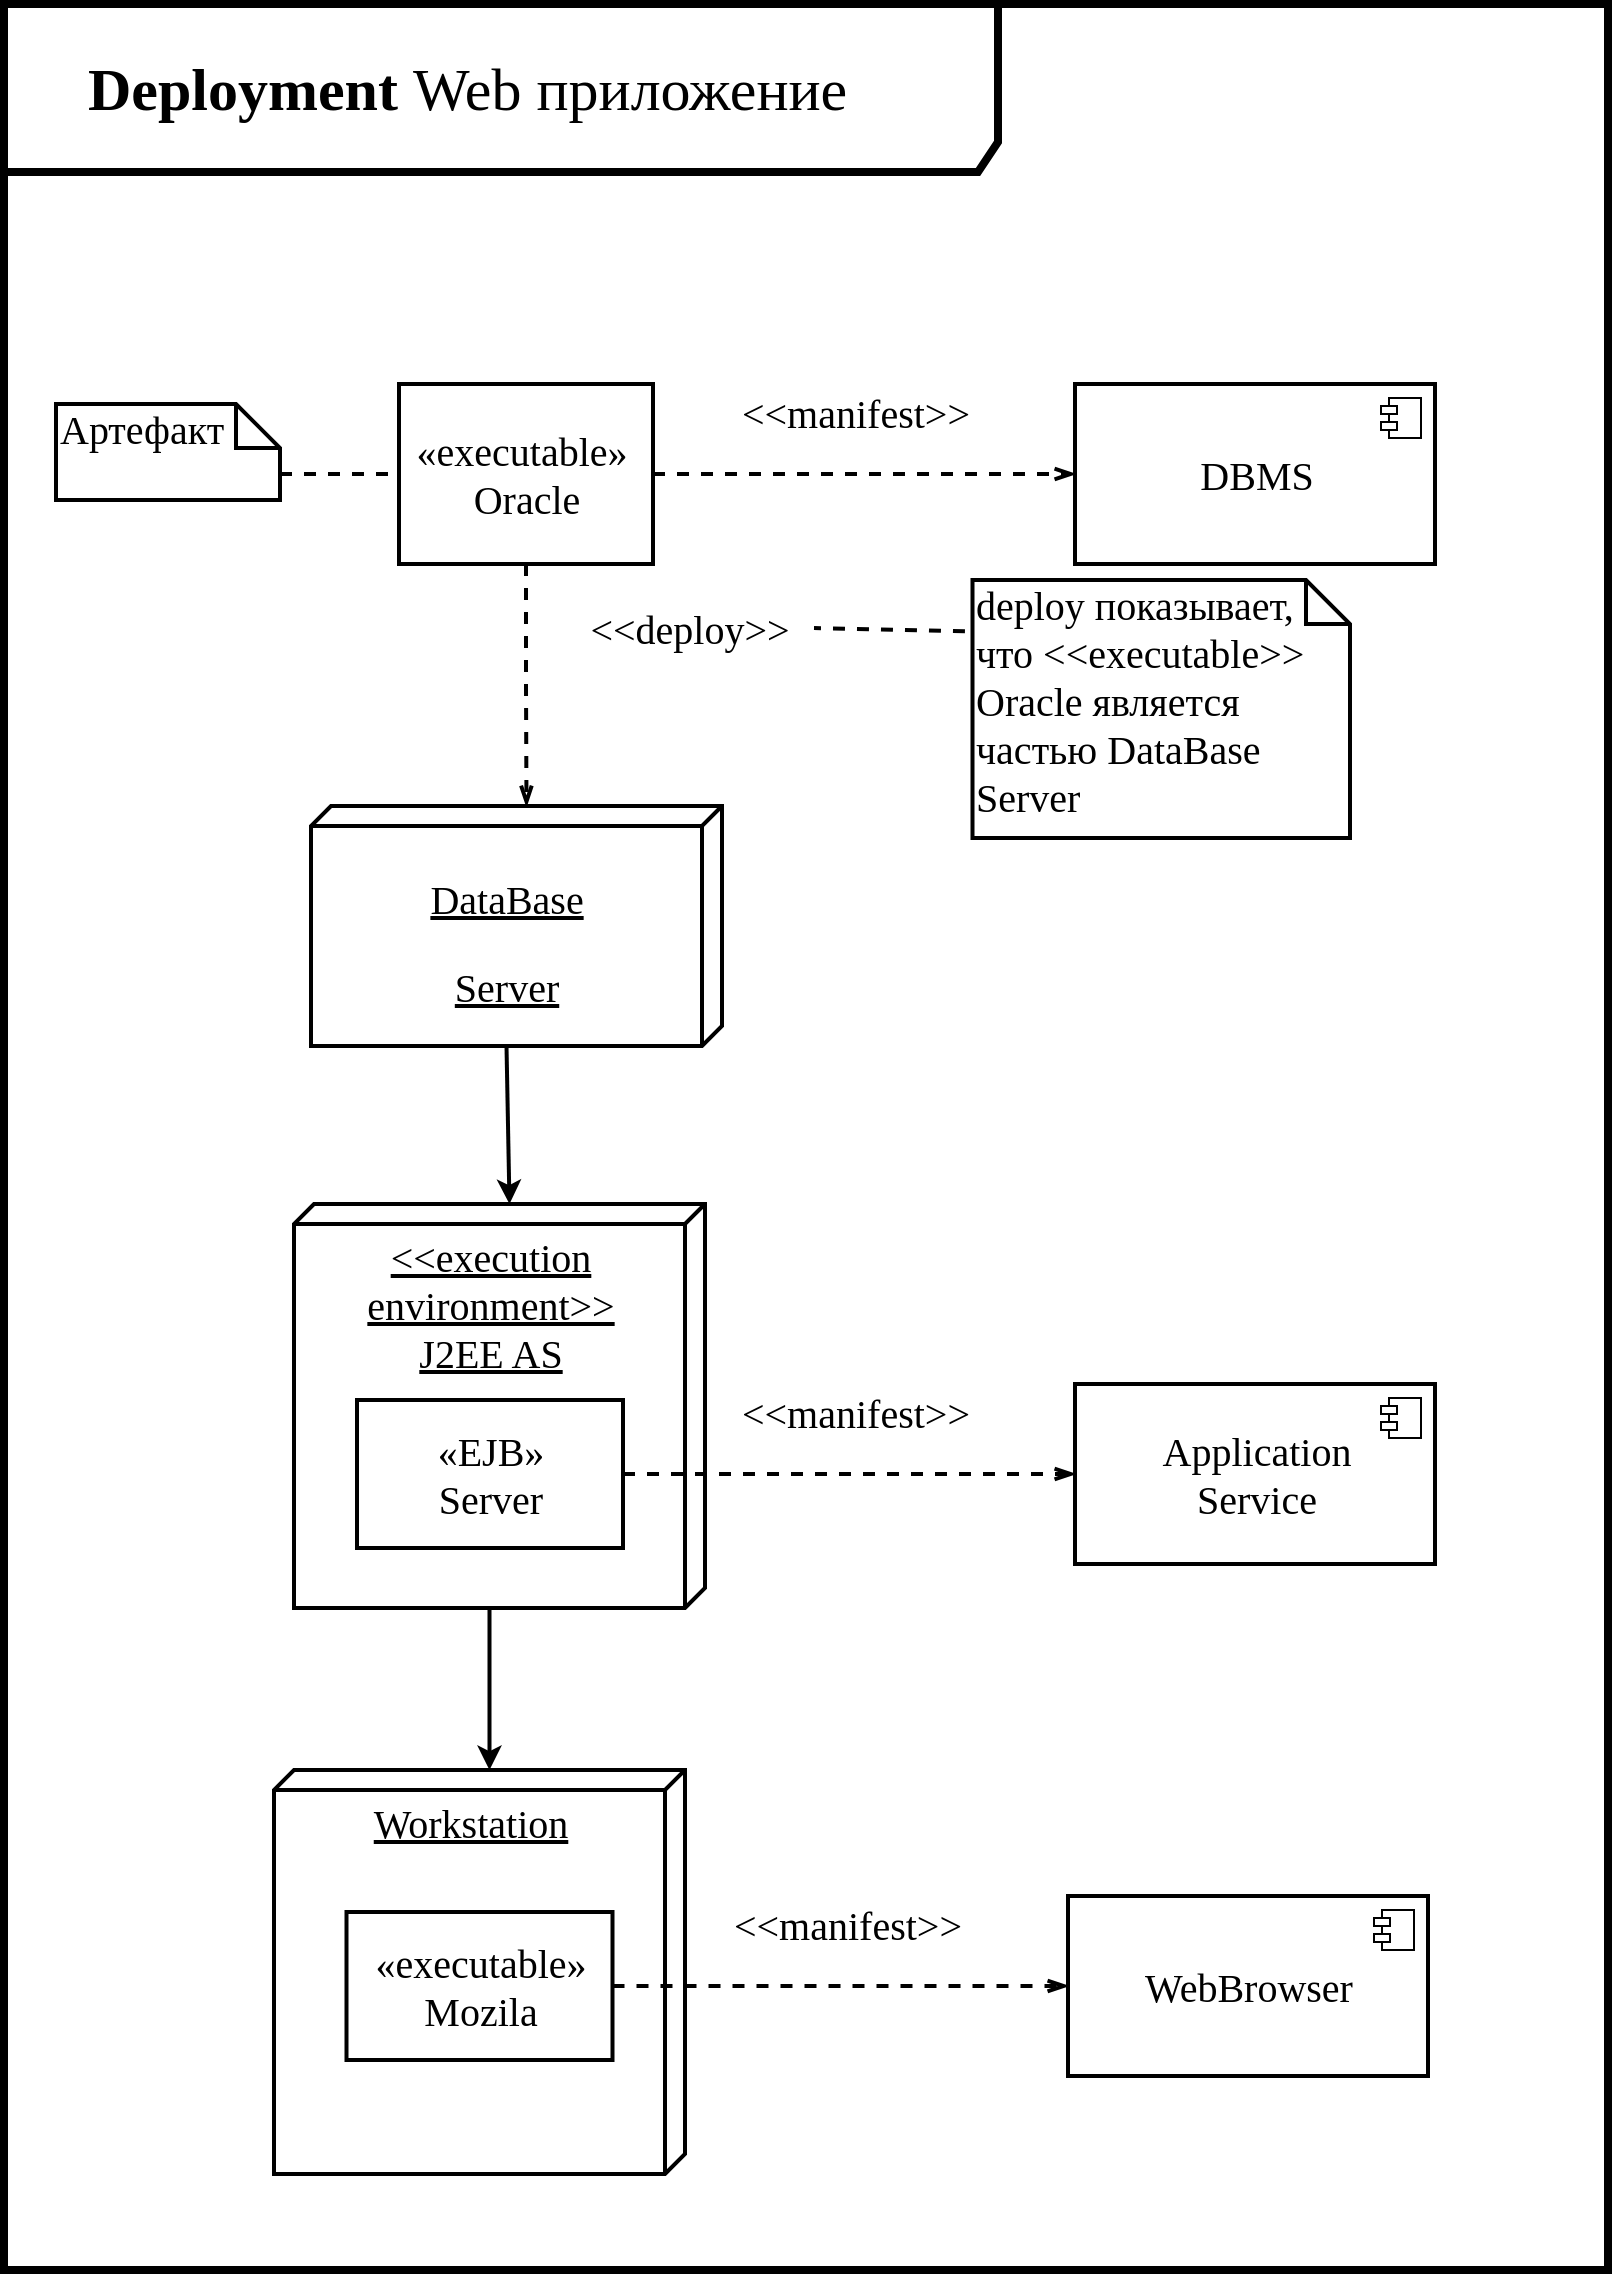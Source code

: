 <mxfile version="13.0.7" type="device"><diagram id="_ahwXB7ezl03Yp3cHy8U" name="Страница 1"><mxGraphModel dx="1102" dy="704" grid="0" gridSize="10" guides="1" tooltips="1" connect="1" arrows="1" fold="1" page="1" pageScale="1" pageWidth="827" pageHeight="1169" background="#ffffff" math="0" shadow="0"><root><mxCell id="0"/><mxCell id="1" parent="0"/><mxCell id="R3CD2-kHNrPEXAs1FuWA-1" value="&lt;blockquote style=&quot;margin: 0 0 0 40px ; border: none ; padding: 0px&quot;&gt;&lt;b&gt;Deployment &lt;/b&gt;Web приложение&lt;/blockquote&gt;" style="shape=umlFrame;whiteSpace=wrap;html=1;fillColor=none;strokeWidth=4;strokeColor=#000000;fontFamily=Times New Roman;fontSize=30;width=497;height=84;fontColor=#000000;align=left;" parent="1" vertex="1"><mxGeometry x="16" y="18" width="802" height="1133" as="geometry"/></mxCell><mxCell id="AUcKueboHtJc7mU2fSVy-2" style="rounded=0;orthogonalLoop=1;jettySize=auto;html=1;exitX=0;exitY=0;exitDx=120;exitDy=107.75;exitPerimeter=0;entryX=0;entryY=0;entryDx=0;entryDy=97.75;entryPerimeter=0;fontFamily=Times New Roman;fontSize=20;fontColor=#000000;labelBackgroundColor=none;strokeColor=#000000;strokeWidth=2;" edge="1" parent="1" source="R3CD2-kHNrPEXAs1FuWA-2" target="R3CD2-kHNrPEXAs1FuWA-15"><mxGeometry relative="1" as="geometry"/></mxCell><mxCell id="R3CD2-kHNrPEXAs1FuWA-2" value="&lt;p&gt;DataBase&lt;/p&gt;&lt;p&gt;Server&lt;/p&gt;" style="verticalAlign=top;align=center;spacingTop=8;spacingLeft=2;spacingRight=12;shape=cube;size=10;direction=south;fontStyle=4;html=1;fillColor=none;strokeColor=#000000;strokeWidth=2;fontFamily=Times New Roman;fontColor=#000000;fontSize=20;" parent="1" vertex="1"><mxGeometry x="169.5" y="419" width="205.5" height="120" as="geometry"/></mxCell><mxCell id="AUcKueboHtJc7mU2fSVy-6" style="edgeStyle=none;rounded=0;orthogonalLoop=1;jettySize=auto;html=1;exitX=0;exitY=0;exitDx=202;exitDy=107.75;exitPerimeter=0;entryX=0;entryY=0;entryDx=0;entryDy=97.75;entryPerimeter=0;labelBackgroundColor=none;strokeColor=#000000;strokeWidth=2;fontFamily=Times New Roman;fontSize=20;fontColor=#000000;" edge="1" parent="1" source="R3CD2-kHNrPEXAs1FuWA-15" target="AUcKueboHtJc7mU2fSVy-4"><mxGeometry relative="1" as="geometry"/></mxCell><mxCell id="R3CD2-kHNrPEXAs1FuWA-15" value="&amp;lt;&amp;lt;execution&lt;br&gt;environment&amp;gt;&amp;gt;&lt;br&gt;J2EE AS" style="verticalAlign=top;align=center;spacingTop=8;spacingLeft=2;spacingRight=12;shape=cube;size=10;direction=south;fontStyle=4;html=1;fillColor=none;strokeColor=#000000;strokeWidth=2;fontFamily=Times New Roman;fontColor=#000000;fontSize=20;" parent="1" vertex="1"><mxGeometry x="161" y="618" width="205.5" height="202" as="geometry"/></mxCell><mxCell id="AUcKueboHtJc7mU2fSVy-4" value="Workstation" style="verticalAlign=top;align=center;spacingTop=8;spacingLeft=2;spacingRight=12;shape=cube;size=10;direction=south;fontStyle=4;html=1;fillColor=none;strokeColor=#000000;strokeWidth=2;fontFamily=Times New Roman;fontColor=#000000;fontSize=20;" vertex="1" parent="1"><mxGeometry x="151" y="901" width="205.5" height="202" as="geometry"/></mxCell><mxCell id="R3CD2-kHNrPEXAs1FuWA-8" style="edgeStyle=orthogonalEdgeStyle;rounded=0;orthogonalLoop=1;jettySize=auto;html=1;exitX=1;exitY=0.5;exitDx=0;exitDy=0;entryX=0;entryY=0.5;entryDx=0;entryDy=0;fontFamily=Times New Roman;fontSize=20;fontColor=#000000;strokeWidth=2;strokeColor=#000000;dashed=1;endArrow=openThin;endFill=0;" parent="1" source="R3CD2-kHNrPEXAs1FuWA-4" target="R3CD2-kHNrPEXAs1FuWA-6" edge="1"><mxGeometry relative="1" as="geometry"/></mxCell><mxCell id="R3CD2-kHNrPEXAs1FuWA-11" style="edgeStyle=orthogonalEdgeStyle;rounded=0;orthogonalLoop=1;jettySize=auto;html=1;exitX=0.5;exitY=1;exitDx=0;exitDy=0;entryX=0;entryY=0;entryDx=0;entryDy=97.75;entryPerimeter=0;dashed=1;endArrow=openThin;endFill=0;strokeColor=#000000;strokeWidth=2;fontFamily=Times New Roman;fontSize=20;fontColor=#000000;" parent="1" source="R3CD2-kHNrPEXAs1FuWA-4" target="R3CD2-kHNrPEXAs1FuWA-2" edge="1"><mxGeometry relative="1" as="geometry"/></mxCell><mxCell id="R3CD2-kHNrPEXAs1FuWA-4" value="«executable»&lt;b&gt;&amp;nbsp;&lt;br&gt;&lt;/b&gt;Oracle" style="html=1;dropTarget=0;strokeColor=#000000;strokeWidth=2;fillColor=none;fontFamily=Times New Roman;fontSize=20;fontColor=#000000;align=center;" parent="1" vertex="1"><mxGeometry x="213.5" y="208" width="127" height="90" as="geometry"/></mxCell><mxCell id="R3CD2-kHNrPEXAs1FuWA-6" value="&lt;div&gt;&lt;span&gt;DBMS&lt;/span&gt;&lt;/div&gt;" style="html=1;dropTarget=0;strokeColor=#000000;strokeWidth=2;fillColor=none;fontFamily=Times New Roman;fontSize=20;fontColor=#000000;align=center;" parent="1" vertex="1"><mxGeometry x="551.5" y="208" width="180" height="90" as="geometry"/></mxCell><mxCell id="R3CD2-kHNrPEXAs1FuWA-7" value="" style="shape=component;jettyWidth=8;jettyHeight=4;fillColor=none;strokeColor=#000000;" parent="R3CD2-kHNrPEXAs1FuWA-6" vertex="1"><mxGeometry x="1" width="20" height="20" relative="1" as="geometry"><mxPoint x="-27" y="7" as="offset"/></mxGeometry></mxCell><mxCell id="R3CD2-kHNrPEXAs1FuWA-9" value="&amp;lt;&amp;lt;manifest&amp;gt;&amp;gt;" style="text;html=1;strokeColor=none;fillColor=none;align=center;verticalAlign=middle;whiteSpace=wrap;rounded=0;strokeWidth=2;fontFamily=Times New Roman;fontSize=20;fontColor=#000000;" parent="1" vertex="1"><mxGeometry x="379.75" y="212" width="124" height="20" as="geometry"/></mxCell><mxCell id="R3CD2-kHNrPEXAs1FuWA-16" value="&amp;lt;&amp;lt;deploy&amp;gt;&amp;gt;" style="text;html=1;strokeColor=none;fillColor=none;align=center;verticalAlign=middle;whiteSpace=wrap;rounded=0;strokeWidth=2;fontFamily=Times New Roman;fontSize=20;fontColor=#000000;" parent="1" vertex="1"><mxGeometry x="297" y="320" width="124" height="20" as="geometry"/></mxCell><mxCell id="R3CD2-kHNrPEXAs1FuWA-13" style="edgeStyle=orthogonalEdgeStyle;rounded=0;orthogonalLoop=1;jettySize=auto;html=1;exitX=0;exitY=0;exitDx=112;exitDy=35;exitPerimeter=0;entryX=0;entryY=0.5;entryDx=0;entryDy=0;dashed=1;endArrow=none;endFill=0;strokeColor=#000000;strokeWidth=2;fontFamily=Times New Roman;fontSize=20;fontColor=#000000;" parent="1" source="R3CD2-kHNrPEXAs1FuWA-12" target="R3CD2-kHNrPEXAs1FuWA-4" edge="1"><mxGeometry relative="1" as="geometry"/></mxCell><mxCell id="R3CD2-kHNrPEXAs1FuWA-12" value="&lt;font face=&quot;Times New Roman&quot;&gt;&lt;span style=&quot;font-size: 20px&quot;&gt;Артефакт&lt;br&gt;&lt;/span&gt;&lt;/font&gt;" style="shape=note;whiteSpace=wrap;html=1;size=22;verticalAlign=top;align=left;spacingTop=-6;strokeColor=#000000;strokeWidth=2;fillColor=none;fontColor=#000000;rounded=0;" parent="1" vertex="1"><mxGeometry x="42" y="218" width="112" height="48" as="geometry"/></mxCell><mxCell id="AUcKueboHtJc7mU2fSVy-1" value="«EJB»&lt;br style=&quot;font-size: 20px&quot;&gt;Server" style="html=1;fillColor=none;strokeColor=#000000;strokeWidth=2;fontColor=#000000;fontFamily=Times New Roman;fontSize=20;" vertex="1" parent="1"><mxGeometry x="192.5" y="716" width="133" height="74" as="geometry"/></mxCell><mxCell id="AUcKueboHtJc7mU2fSVy-5" value="«executable»&lt;br style=&quot;font-size: 20px&quot;&gt;Mozila" style="html=1;fillColor=none;strokeColor=#000000;strokeWidth=2;fontColor=#000000;fontFamily=Times New Roman;fontSize=20;" vertex="1" parent="1"><mxGeometry x="187.25" y="972" width="133" height="74" as="geometry"/></mxCell><mxCell id="AUcKueboHtJc7mU2fSVy-7" style="edgeStyle=orthogonalEdgeStyle;rounded=0;orthogonalLoop=1;jettySize=auto;html=1;exitX=1;exitY=0.5;exitDx=0;exitDy=0;entryX=0;entryY=0.5;entryDx=0;entryDy=0;fontFamily=Times New Roman;fontSize=20;fontColor=#000000;strokeWidth=2;strokeColor=#000000;dashed=1;endArrow=openThin;endFill=0;" edge="1" parent="1" target="AUcKueboHtJc7mU2fSVy-8" source="AUcKueboHtJc7mU2fSVy-1"><mxGeometry relative="1" as="geometry"><mxPoint x="340.5" y="753" as="sourcePoint"/></mxGeometry></mxCell><mxCell id="AUcKueboHtJc7mU2fSVy-8" value="Application&lt;br&gt;Service" style="html=1;dropTarget=0;strokeColor=#000000;strokeWidth=2;fillColor=none;fontFamily=Times New Roman;fontSize=20;fontColor=#000000;align=center;" vertex="1" parent="1"><mxGeometry x="551.5" y="708" width="180" height="90" as="geometry"/></mxCell><mxCell id="AUcKueboHtJc7mU2fSVy-9" value="" style="shape=component;jettyWidth=8;jettyHeight=4;fillColor=none;strokeColor=#000000;" vertex="1" parent="AUcKueboHtJc7mU2fSVy-8"><mxGeometry x="1" width="20" height="20" relative="1" as="geometry"><mxPoint x="-27" y="7" as="offset"/></mxGeometry></mxCell><mxCell id="AUcKueboHtJc7mU2fSVy-10" value="&amp;lt;&amp;lt;manifest&amp;gt;&amp;gt;" style="text;html=1;strokeColor=none;fillColor=none;align=center;verticalAlign=middle;whiteSpace=wrap;rounded=0;strokeWidth=2;fontFamily=Times New Roman;fontSize=20;fontColor=#000000;" vertex="1" parent="1"><mxGeometry x="379.75" y="712" width="124" height="20" as="geometry"/></mxCell><mxCell id="AUcKueboHtJc7mU2fSVy-11" style="edgeStyle=orthogonalEdgeStyle;rounded=0;orthogonalLoop=1;jettySize=auto;html=1;exitX=1;exitY=0.5;exitDx=0;exitDy=0;entryX=0;entryY=0.5;entryDx=0;entryDy=0;fontFamily=Times New Roman;fontSize=20;fontColor=#000000;strokeWidth=2;strokeColor=#000000;dashed=1;endArrow=openThin;endFill=0;" edge="1" parent="1" target="AUcKueboHtJc7mU2fSVy-12" source="AUcKueboHtJc7mU2fSVy-5"><mxGeometry relative="1" as="geometry"><mxPoint x="337.0" y="1009" as="sourcePoint"/></mxGeometry></mxCell><mxCell id="AUcKueboHtJc7mU2fSVy-12" value="&lt;div&gt;&lt;span&gt;WebBrowser&lt;/span&gt;&lt;/div&gt;" style="html=1;dropTarget=0;strokeColor=#000000;strokeWidth=2;fillColor=none;fontFamily=Times New Roman;fontSize=20;fontColor=#000000;align=center;" vertex="1" parent="1"><mxGeometry x="548" y="964" width="180" height="90" as="geometry"/></mxCell><mxCell id="AUcKueboHtJc7mU2fSVy-13" value="" style="shape=component;jettyWidth=8;jettyHeight=4;fillColor=none;strokeColor=#000000;" vertex="1" parent="AUcKueboHtJc7mU2fSVy-12"><mxGeometry x="1" width="20" height="20" relative="1" as="geometry"><mxPoint x="-27" y="7" as="offset"/></mxGeometry></mxCell><mxCell id="AUcKueboHtJc7mU2fSVy-14" value="&amp;lt;&amp;lt;manifest&amp;gt;&amp;gt;" style="text;html=1;strokeColor=none;fillColor=none;align=center;verticalAlign=middle;whiteSpace=wrap;rounded=0;strokeWidth=2;fontFamily=Times New Roman;fontSize=20;fontColor=#000000;" vertex="1" parent="1"><mxGeometry x="376.25" y="968" width="124" height="20" as="geometry"/></mxCell><mxCell id="AUcKueboHtJc7mU2fSVy-18" style="edgeStyle=none;rounded=0;orthogonalLoop=1;jettySize=auto;html=1;exitX=-0.02;exitY=0.199;exitDx=0;exitDy=0;exitPerimeter=0;entryX=1;entryY=0.5;entryDx=0;entryDy=0;labelBackgroundColor=none;strokeColor=#000000;strokeWidth=2;fontFamily=Times New Roman;fontSize=20;fontColor=#000000;dashed=1;endArrow=none;endFill=0;" edge="1" parent="1" source="AUcKueboHtJc7mU2fSVy-16" target="R3CD2-kHNrPEXAs1FuWA-16"><mxGeometry relative="1" as="geometry"/></mxCell><mxCell id="AUcKueboHtJc7mU2fSVy-16" value="&lt;font face=&quot;Times New Roman&quot;&gt;&lt;span style=&quot;font-size: 20px&quot;&gt;deploy показывает, что &amp;lt;&amp;lt;executable&amp;gt;&amp;gt; Oracle&lt;/span&gt;&lt;/font&gt;&lt;span style=&quot;font-family: &amp;#34;times new roman&amp;#34; ; font-size: 20px ; text-align: center&quot;&gt;&amp;nbsp;является частью&amp;nbsp;&lt;/span&gt;&lt;span style=&quot;font-family: &amp;#34;times new roman&amp;#34; ; font-size: 20px ; text-align: center&quot;&gt;DataBase&amp;nbsp;&lt;br&gt;&lt;/span&gt;&lt;span style=&quot;font-family: &amp;#34;times new roman&amp;#34; ; font-size: 20px ; text-align: center&quot;&gt;Server&lt;/span&gt;&lt;span style=&quot;font-family: &amp;#34;times new roman&amp;#34; ; font-size: 20px ; text-align: center&quot;&gt;&lt;br&gt;&lt;/span&gt;" style="shape=note;whiteSpace=wrap;html=1;size=22;verticalAlign=top;align=left;spacingTop=-6;strokeColor=#000000;strokeWidth=2;fillColor=none;fontColor=#000000;rounded=0;" vertex="1" parent="1"><mxGeometry x="500.25" y="306" width="188.75" height="129" as="geometry"/></mxCell></root></mxGraphModel></diagram></mxfile>